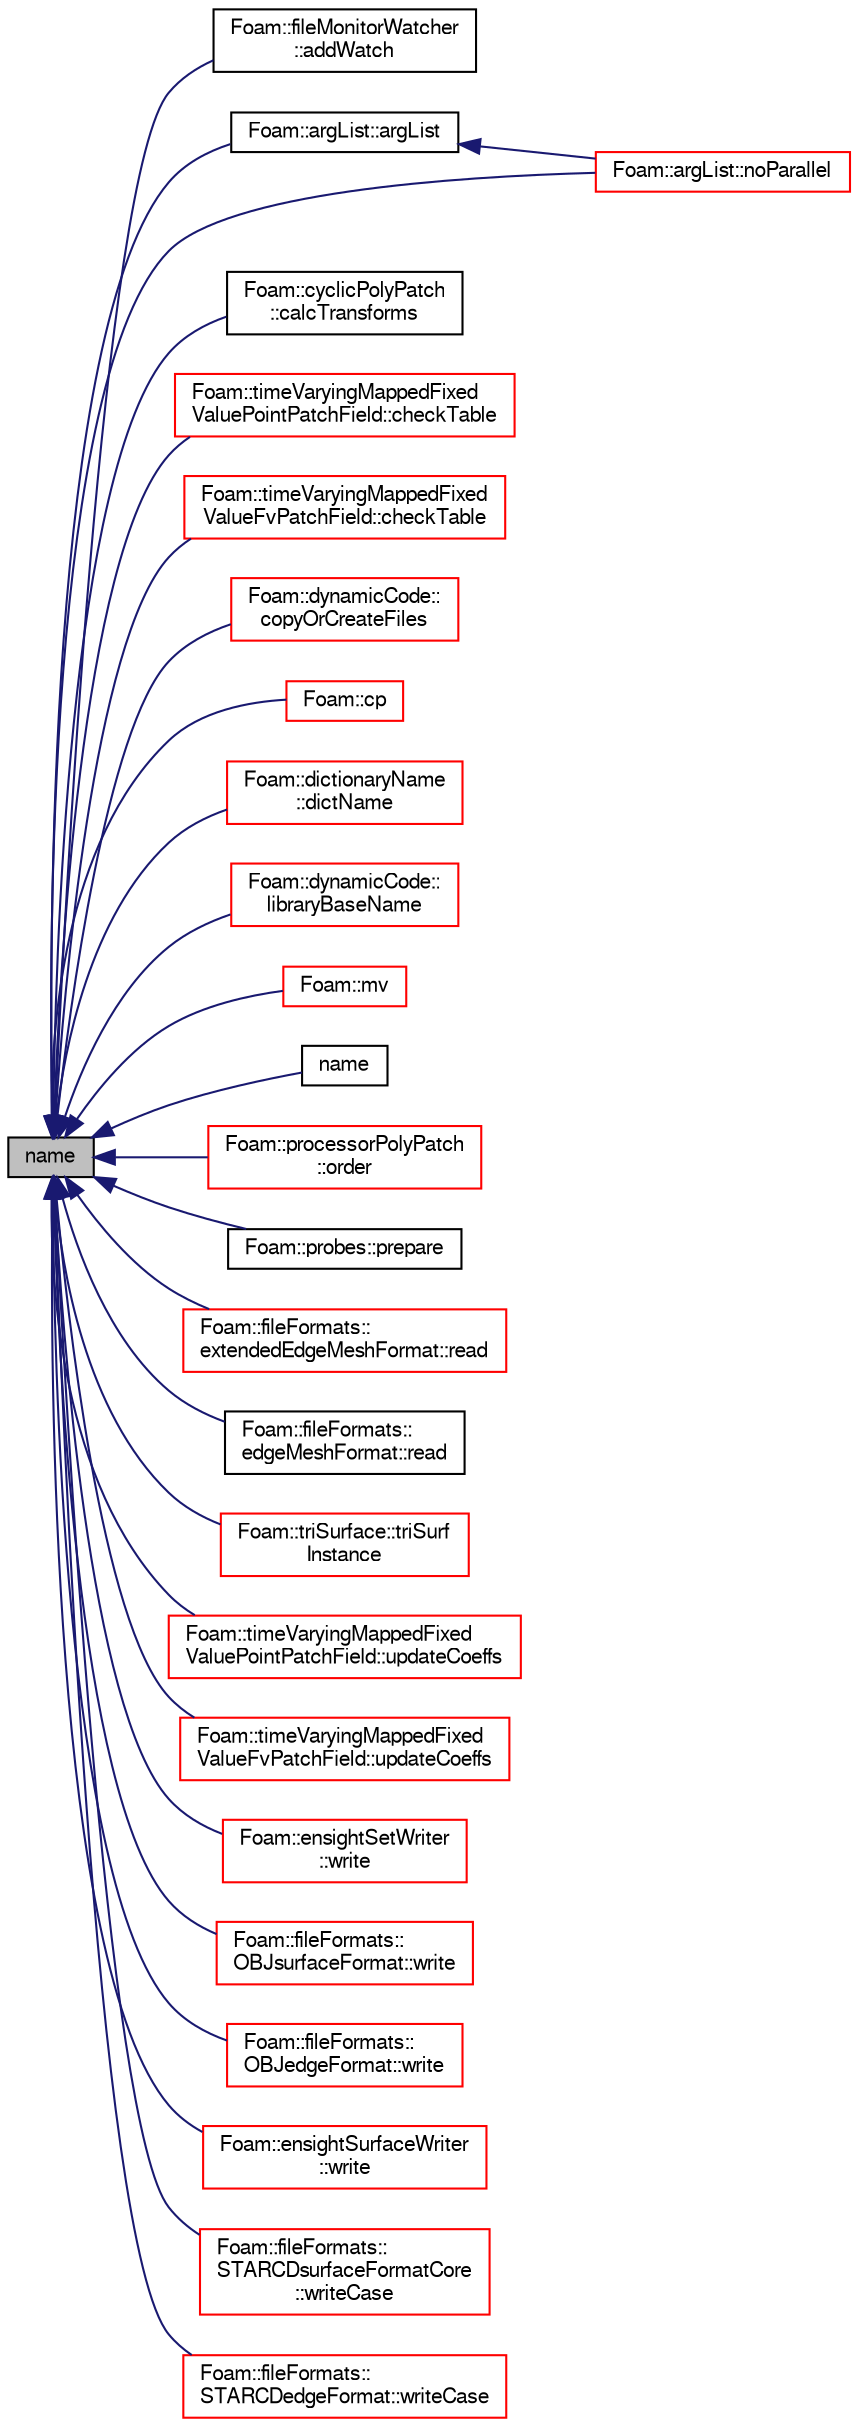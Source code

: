 digraph "name"
{
  bgcolor="transparent";
  edge [fontname="FreeSans",fontsize="10",labelfontname="FreeSans",labelfontsize="10"];
  node [fontname="FreeSans",fontsize="10",shape=record];
  rankdir="LR";
  Node2137 [label="name",height=0.2,width=0.4,color="black", fillcolor="grey75", style="filled", fontcolor="black"];
  Node2137 -> Node2138 [dir="back",color="midnightblue",fontsize="10",style="solid",fontname="FreeSans"];
  Node2138 [label="Foam::fileMonitorWatcher\l::addWatch",height=0.2,width=0.4,color="black",URL="$a28522.html#acaefed897622fceba52d1e4639d0731a"];
  Node2137 -> Node2139 [dir="back",color="midnightblue",fontsize="10",style="solid",fontname="FreeSans"];
  Node2139 [label="Foam::argList::argList",height=0.2,width=0.4,color="black",URL="$a26662.html#a8318f3d40fd6681259569b58d7f47b9c",tooltip="Construct from argc and argv. "];
  Node2139 -> Node2140 [dir="back",color="midnightblue",fontsize="10",style="solid",fontname="FreeSans"];
  Node2140 [label="Foam::argList::noParallel",height=0.2,width=0.4,color="red",URL="$a26662.html#aa98a19a77af57e5cf159bdfdf6573fb6",tooltip="Remove the parallel options. "];
  Node2137 -> Node2142 [dir="back",color="midnightblue",fontsize="10",style="solid",fontname="FreeSans"];
  Node2142 [label="Foam::cyclicPolyPatch\l::calcTransforms",height=0.2,width=0.4,color="black",URL="$a27434.html#afb48497736bbafb1fbb000cd218d1779",tooltip="Recalculate the transformation tensors. "];
  Node2137 -> Node2143 [dir="back",color="midnightblue",fontsize="10",style="solid",fontname="FreeSans"];
  Node2143 [label="Foam::timeVaryingMappedFixed\lValuePointPatchField::checkTable",height=0.2,width=0.4,color="red",URL="$a23418.html#a89f63f29ad3b1f1081f9bc42599fef27",tooltip="Find boundary data inbetween current time and interpolate. "];
  Node2137 -> Node2145 [dir="back",color="midnightblue",fontsize="10",style="solid",fontname="FreeSans"];
  Node2145 [label="Foam::timeVaryingMappedFixed\lValueFvPatchField::checkTable",height=0.2,width=0.4,color="red",URL="$a22282.html#a89f63f29ad3b1f1081f9bc42599fef27",tooltip="Find boundary data inbetween current time and interpolate. "];
  Node2137 -> Node2147 [dir="back",color="midnightblue",fontsize="10",style="solid",fontname="FreeSans"];
  Node2147 [label="Foam::dynamicCode::\lcopyOrCreateFiles",height=0.2,width=0.4,color="red",URL="$a26070.html#a249bc10e4d99e27de0ee2960ef67516f",tooltip="Copy/create files prior to compilation. "];
  Node2137 -> Node2149 [dir="back",color="midnightblue",fontsize="10",style="solid",fontname="FreeSans"];
  Node2149 [label="Foam::cp",height=0.2,width=0.4,color="red",URL="$a21124.html#a90b626bb0848617906ac62a5570c010f",tooltip="Copy, recursively if necessary, the source to the destination. "];
  Node2137 -> Node2151 [dir="back",color="midnightblue",fontsize="10",style="solid",fontname="FreeSans"];
  Node2151 [label="Foam::dictionaryName\l::dictName",height=0.2,width=0.4,color="red",URL="$a26010.html#a1294668acf090a15a78e04c1c22a048c",tooltip="Return the local dictionary name (final part of scoped name) "];
  Node2137 -> Node2187 [dir="back",color="midnightblue",fontsize="10",style="solid",fontname="FreeSans"];
  Node2187 [label="Foam::dynamicCode::\llibraryBaseName",height=0.2,width=0.4,color="red",URL="$a26070.html#a916018c74c652d330ed74ee6881e6af5",tooltip="Return the library basename without leading &#39;lib&#39; or trailing &#39;.so&#39;. "];
  Node2137 -> Node2189 [dir="back",color="midnightblue",fontsize="10",style="solid",fontname="FreeSans"];
  Node2189 [label="Foam::mv",height=0.2,width=0.4,color="red",URL="$a21124.html#ac6b71f11672e5cded8bad4a48c272142",tooltip="Rename src to dst. "];
  Node2137 -> Node2198 [dir="back",color="midnightblue",fontsize="10",style="solid",fontname="FreeSans"];
  Node2198 [label="name",height=0.2,width=0.4,color="black",URL="$a28234.html#a898666c1264ffb1f989103067c7698a4",tooltip="Return file name, optionally without extension. "];
  Node2137 -> Node2140 [dir="back",color="midnightblue",fontsize="10",style="solid",fontname="FreeSans"];
  Node2137 -> Node2199 [dir="back",color="midnightblue",fontsize="10",style="solid",fontname="FreeSans"];
  Node2199 [label="Foam::processorPolyPatch\l::order",height=0.2,width=0.4,color="red",URL="$a27454.html#aa9533329384a73e819a040bcde1b4b3d",tooltip="Return new ordering for primitivePatch. "];
  Node2137 -> Node2210 [dir="back",color="midnightblue",fontsize="10",style="solid",fontname="FreeSans"];
  Node2210 [label="Foam::probes::prepare",height=0.2,width=0.4,color="black",URL="$a29266.html#a5e55cd815681cedddeb894b90ef68173",tooltip="Classify field type and Open/close file streams,. "];
  Node2137 -> Node2211 [dir="back",color="midnightblue",fontsize="10",style="solid",fontname="FreeSans"];
  Node2211 [label="Foam::fileFormats::\lextendedEdgeMeshFormat::read",height=0.2,width=0.4,color="red",URL="$a21790.html#a464ebd67acbdff0014d4dae69e3ec4be",tooltip="Read from file. "];
  Node2137 -> Node2214 [dir="back",color="midnightblue",fontsize="10",style="solid",fontname="FreeSans"];
  Node2214 [label="Foam::fileFormats::\ledgeMeshFormat::read",height=0.2,width=0.4,color="black",URL="$a21758.html#a464ebd67acbdff0014d4dae69e3ec4be",tooltip="Read from file. "];
  Node2137 -> Node2215 [dir="back",color="midnightblue",fontsize="10",style="solid",fontname="FreeSans"];
  Node2215 [label="Foam::triSurface::triSurf\lInstance",height=0.2,width=0.4,color="red",URL="$a30598.html#a1ab8d8beae9ae13c09674c78df71224a",tooltip="Name of triSurface directory to use. "];
  Node2137 -> Node2218 [dir="back",color="midnightblue",fontsize="10",style="solid",fontname="FreeSans"];
  Node2218 [label="Foam::timeVaryingMappedFixed\lValuePointPatchField::updateCoeffs",height=0.2,width=0.4,color="red",URL="$a23418.html#a7e24eafac629d3733181cd942d4c902f",tooltip="Update the coefficients associated with the patch field. "];
  Node2137 -> Node2219 [dir="back",color="midnightblue",fontsize="10",style="solid",fontname="FreeSans"];
  Node2219 [label="Foam::timeVaryingMappedFixed\lValueFvPatchField::updateCoeffs",height=0.2,width=0.4,color="red",URL="$a22282.html#a7e24eafac629d3733181cd942d4c902f",tooltip="Update the coefficients associated with the patch field. "];
  Node2137 -> Node2220 [dir="back",color="midnightblue",fontsize="10",style="solid",fontname="FreeSans"];
  Node2220 [label="Foam::ensightSetWriter\l::write",height=0.2,width=0.4,color="red",URL="$a21858.html#ae25e717f0b4f16f583638020a1a090ec",tooltip="General entry point for writing. "];
  Node2137 -> Node2223 [dir="back",color="midnightblue",fontsize="10",style="solid",fontname="FreeSans"];
  Node2223 [label="Foam::fileFormats::\lOBJsurfaceFormat::write",height=0.2,width=0.4,color="red",URL="$a29610.html#a2a1e1394d9dd8932b738248c123a267f",tooltip="Write surface mesh components by proxy. "];
  Node2137 -> Node2228 [dir="back",color="midnightblue",fontsize="10",style="solid",fontname="FreeSans"];
  Node2228 [label="Foam::fileFormats::\lOBJedgeFormat::write",height=0.2,width=0.4,color="red",URL="$a21774.html#ac93279b51e2eb12dc1a54daf46bbca98",tooltip="Write surface mesh components by proxy. "];
  Node2137 -> Node2232 [dir="back",color="midnightblue",fontsize="10",style="solid",fontname="FreeSans"];
  Node2232 [label="Foam::ensightSurfaceWriter\l::write",height=0.2,width=0.4,color="red",URL="$a29438.html#a397d4e691b3868423c047ec2482dcbd2",tooltip="Write single surface geometry to file. "];
  Node2137 -> Node2234 [dir="back",color="midnightblue",fontsize="10",style="solid",fontname="FreeSans"];
  Node2234 [label="Foam::fileFormats::\lSTARCDsurfaceFormatCore\l::writeCase",height=0.2,width=0.4,color="red",URL="$a29634.html#ae4272f484f8b27274f4b0dde192e7a82"];
  Node2137 -> Node2236 [dir="back",color="midnightblue",fontsize="10",style="solid",fontname="FreeSans"];
  Node2236 [label="Foam::fileFormats::\lSTARCDedgeFormat::writeCase",height=0.2,width=0.4,color="red",URL="$a21778.html#ae2250c1038a57f9979aa4549c61a8287"];
}
